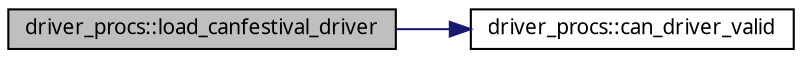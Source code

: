 digraph G
{
  edge [fontname="FreeSans.ttf",fontsize=10,labelfontname="FreeSans.ttf",labelfontsize=10];
  node [fontname="FreeSans.ttf",fontsize=10,shape=record];
  rankdir=LR;
  Node1 [label="driver_procs::load_canfestival_driver",height=0.2,width=0.4,color="black", fillcolor="grey75", style="filled" fontcolor="black"];
  Node1 -> Node2 [color="midnightblue",fontsize=10,style="solid",fontname="FreeSans.ttf"];
  Node2 [label="driver_procs::can_driver_valid",height=0.2,width=0.4,color="black", fillcolor="white", style="filled",URL="$classdriver__procs.html#a1e608bb39ab9183961b7ded9f27d193"];
}
